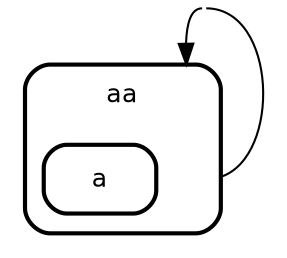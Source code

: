 digraph "state transitions" {
  fontname="Helvetica" fontsize=12 penwidth=2.0 splines=true ordering=out compound=true overlap=scale nodesep=0.3 ranksep=0.1
  node [shape=plaintext style=filled fillcolor="#FFFFFF01" fontname=Helvetica fontsize=12 penwidth=2.0]
  edge [fontname=Helvetica fontsize=10]

    "self_tr_aa_aa_1" [shape=point style=invis width=0 height=0 fixedsize=true]
    subgraph "cluster_aa" {
      class="state regular" color="black" label= <
      <table cellborder="0" border="0">
        <tr><td>aa</td></tr>
      </table>
      > style=rounded penwidth=2.0
      "aa" [shape=point style=invis margin=0 width=0 height=0 fixedsize=true]
        "a" [margin=0 class="state regular" color="black" label= <
      <table align="center" cellborder="0" border="2" style="rounded" width="48">
        <tr><td width="48" cellpadding="7">a</td></tr>
      </table>
    >]
  
    }

      "aa" -> "self_tr_aa_aa_1" [label="    \l" arrowhead=none tailport="e" headport="e" ltail="cluster_aa" color="black" fontcolor="black" class="transition"]
      "self_tr_aa_aa_1" -> "aa" [lhead="cluster_aa" tailport="w" color="black" class="transition"]
}
